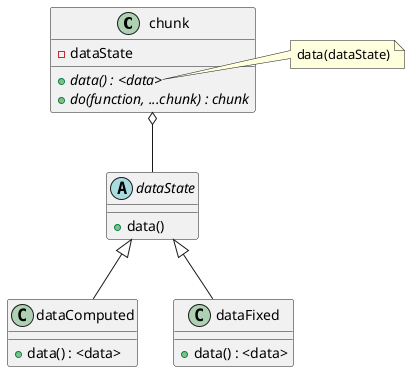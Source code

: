 @startuml

class chunk {
        -dataState
        {abstract} +data() : <data>
        {abstract} +do(function, ...chunk) : chunk
}

abstract class dataState {
        +data()
}

class dataComputed {
        +data() : <data>
}

class dataFixed {
        +data() : <data>
}

chunk o-- dataState
dataState <|-- dataFixed
dataState <|-- dataComputed

note right of chunk::data()
    data(dataState)
end note

@enduml
